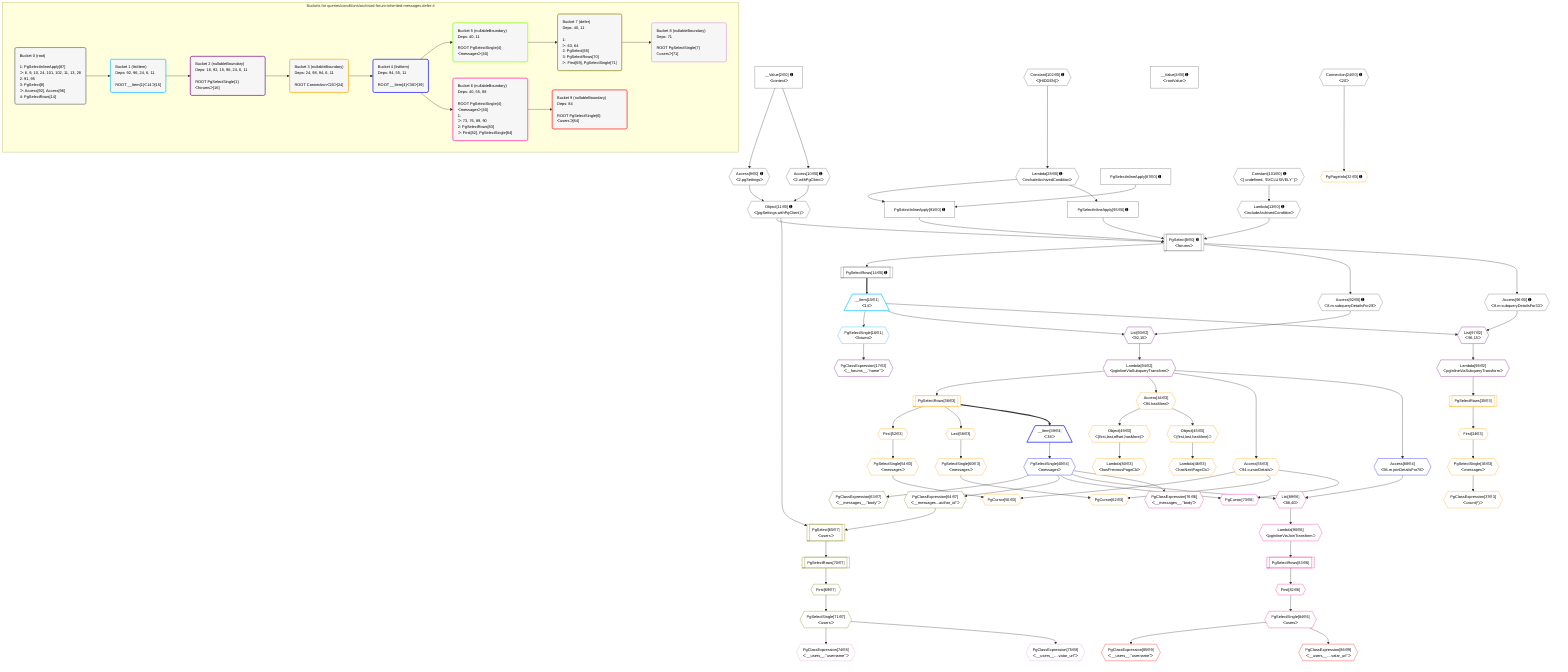 %%{init: {'themeVariables': { 'fontSize': '12px'}}}%%
graph TD
    classDef path fill:#eee,stroke:#000,color:#000
    classDef plan fill:#fff,stroke-width:1px,color:#000
    classDef itemplan fill:#fff,stroke-width:2px,color:#000
    classDef unbatchedplan fill:#dff,stroke-width:1px,color:#000
    classDef sideeffectplan fill:#fcc,stroke-width:2px,color:#000
    classDef bucket fill:#f6f6f6,color:#000,stroke-width:2px,text-align:left

    subgraph "Buckets for queries/conditions/archived-forum-inherited-messages.defer-4"
    Bucket0("Bucket 0 (root)<br /><br />1: PgSelectInlineApply[87]<br />ᐳ: 6, 9, 10, 24, 101, 102, 11, 13, 28<br />2: 91, 95<br />3: PgSelect[8]<br />ᐳ: Access[92], Access[96]<br />4: PgSelectRows[14]"):::bucket
    Bucket1("Bucket 1 (listItem)<br />Deps: 92, 96, 24, 6, 11<br /><br />ROOT __Item{1}ᐸ14ᐳ[15]"):::bucket
    Bucket2("Bucket 2 (nullableBoundary)<br />Deps: 16, 92, 15, 96, 24, 6, 11<br /><br />ROOT PgSelectSingle{1}ᐸforumsᐳ[16]"):::bucket
    Bucket3("Bucket 3 (nullableBoundary)<br />Deps: 24, 98, 94, 6, 11<br /><br />ROOT Connectionᐸ20ᐳ[24]"):::bucket
    Bucket4("Bucket 4 (listItem)<br />Deps: 94, 55, 11<br /><br />ROOT __Item{4}ᐸ38ᐳ[39]"):::bucket
    Bucket5("Bucket 5 (nullableBoundary)<br />Deps: 40, 11<br /><br />ROOT PgSelectSingle{4}ᐸmessagesᐳ[40]"):::bucket
    Bucket6("Bucket 6 (nullableBoundary)<br />Deps: 40, 55, 88<br /><br />ROOT PgSelectSingle{4}ᐸmessagesᐳ[40]<br />1: <br />ᐳ: 73, 76, 89, 90<br />2: PgSelectRows[83]<br />ᐳ: First[82], PgSelectSingle[84]"):::bucket
    Bucket7("Bucket 7 (defer)<br />Deps: 40, 11<br /><br />1: <br />ᐳ: 63, 64<br />2: PgSelect[65]<br />3: PgSelectRows[70]<br />ᐳ: First[69], PgSelectSingle[71]"):::bucket
    Bucket8("Bucket 8 (nullableBoundary)<br />Deps: 71<br /><br />ROOT PgSelectSingle{7}ᐸusersᐳ[71]"):::bucket
    Bucket9("Bucket 9 (nullableBoundary)<br />Deps: 84<br /><br />ROOT PgSelectSingle{6}ᐸusersᐳ[84]"):::bucket
    end
    Bucket0 --> Bucket1
    Bucket1 --> Bucket2
    Bucket2 --> Bucket3
    Bucket3 --> Bucket4
    Bucket4 --> Bucket5 & Bucket6
    Bucket5 --> Bucket7
    Bucket6 --> Bucket9
    Bucket7 --> Bucket8

    %% plan dependencies
    PgSelect8[["PgSelect[8∈0] ➊<br />ᐸforumsᐳ"]]:::plan
    Object11{{"Object[11∈0] ➊<br />ᐸ{pgSettings,withPgClient}ᐳ"}}:::plan
    Lambda13{{"Lambda[13∈0] ➊<br />ᐸincludeArchivedConditionᐳ"}}:::plan
    PgSelectInlineApply91["PgSelectInlineApply[91∈0] ➊"]:::plan
    PgSelectInlineApply95["PgSelectInlineApply[95∈0] ➊"]:::plan
    Object11 & Lambda13 & PgSelectInlineApply91 & PgSelectInlineApply95 --> PgSelect8
    Access9{{"Access[9∈0] ➊<br />ᐸ2.pgSettingsᐳ"}}:::plan
    Access10{{"Access[10∈0] ➊<br />ᐸ2.withPgClientᐳ"}}:::plan
    Access9 & Access10 --> Object11
    Lambda28{{"Lambda[28∈0] ➊<br />ᐸincludeArchivedConditionᐳ"}}:::plan
    PgSelectInlineApply87["PgSelectInlineApply[87∈0] ➊"]:::plan
    Lambda28 & PgSelectInlineApply87 --> PgSelectInlineApply91
    __Value2["__Value[2∈0] ➊<br />ᐸcontextᐳ"]:::plan
    __Value2 --> Access9
    __Value2 --> Access10
    Constant101{{"Constant[101∈0] ➊<br />ᐸ[ undefined, 'EXCLUSIVELY' ]ᐳ"}}:::plan
    Constant101 --> Lambda13
    PgSelectRows14[["PgSelectRows[14∈0] ➊"]]:::plan
    PgSelect8 --> PgSelectRows14
    Constant102{{"Constant[102∈0] ➊<br />ᐸ[HIDDEN]ᐳ"}}:::plan
    Constant102 --> Lambda28
    Access92{{"Access[92∈0] ➊<br />ᐸ8.m.subqueryDetailsFor29ᐳ"}}:::plan
    PgSelect8 --> Access92
    Lambda28 --> PgSelectInlineApply95
    Access96{{"Access[96∈0] ➊<br />ᐸ8.m.subqueryDetailsFor33ᐳ"}}:::plan
    PgSelect8 --> Access96
    __Value4["__Value[4∈0] ➊<br />ᐸrootValueᐳ"]:::plan
    Connection24{{"Connection[24∈0] ➊<br />ᐸ20ᐳ"}}:::plan
    __Item15[/"__Item[15∈1]<br />ᐸ14ᐳ"\]:::itemplan
    PgSelectRows14 ==> __Item15
    PgSelectSingle16{{"PgSelectSingle[16∈1]<br />ᐸforumsᐳ"}}:::plan
    __Item15 --> PgSelectSingle16
    List93{{"List[93∈2]<br />ᐸ92,15ᐳ"}}:::plan
    Access92 & __Item15 --> List93
    List97{{"List[97∈2]<br />ᐸ96,15ᐳ"}}:::plan
    Access96 & __Item15 --> List97
    PgClassExpression17{{"PgClassExpression[17∈2]<br />ᐸ__forums__.”name”ᐳ"}}:::plan
    PgSelectSingle16 --> PgClassExpression17
    Lambda94{{"Lambda[94∈2]<br />ᐸpgInlineViaSubqueryTransformᐳ"}}:::plan
    List93 --> Lambda94
    Lambda98{{"Lambda[98∈2]<br />ᐸpgInlineViaSubqueryTransformᐳ"}}:::plan
    List97 --> Lambda98
    Object49{{"Object[49∈3]<br />ᐸ{first,last,offset,hasMore}ᐳ"}}:::plan
    Access44{{"Access[44∈3]<br />ᐸ94.hasMoreᐳ"}}:::plan
    Access44 --> Object49
    Object45{{"Object[45∈3]<br />ᐸ{first,last,hasMore}ᐳ"}}:::plan
    Access44 --> Object45
    PgCursor56{{"PgCursor[56∈3]"}}:::plan
    PgSelectSingle54{{"PgSelectSingle[54∈3]<br />ᐸmessagesᐳ"}}:::plan
    Access55{{"Access[55∈3]<br />ᐸ94.cursorDetailsᐳ"}}:::plan
    PgSelectSingle54 & Access55 --> PgCursor56
    PgCursor62{{"PgCursor[62∈3]"}}:::plan
    PgSelectSingle60{{"PgSelectSingle[60∈3]<br />ᐸmessagesᐳ"}}:::plan
    PgSelectSingle60 & Access55 --> PgCursor62
    PgPageInfo32{{"PgPageInfo[32∈3] ➊"}}:::plan
    Connection24 --> PgPageInfo32
    First34{{"First[34∈3]"}}:::plan
    PgSelectRows35[["PgSelectRows[35∈3]"]]:::plan
    PgSelectRows35 --> First34
    Lambda98 --> PgSelectRows35
    PgSelectSingle36{{"PgSelectSingle[36∈3]<br />ᐸmessagesᐳ"}}:::plan
    First34 --> PgSelectSingle36
    PgClassExpression37{{"PgClassExpression[37∈3]<br />ᐸcount(*)ᐳ"}}:::plan
    PgSelectSingle36 --> PgClassExpression37
    PgSelectRows38[["PgSelectRows[38∈3]"]]:::plan
    Lambda94 --> PgSelectRows38
    Lambda94 --> Access44
    Lambda46{{"Lambda[46∈3]<br />ᐸhasNextPageCbᐳ"}}:::plan
    Object45 --> Lambda46
    Lambda50{{"Lambda[50∈3]<br />ᐸhasPreviousPageCbᐳ"}}:::plan
    Object49 --> Lambda50
    First52{{"First[52∈3]"}}:::plan
    PgSelectRows38 --> First52
    First52 --> PgSelectSingle54
    Lambda94 --> Access55
    Last58{{"Last[58∈3]"}}:::plan
    PgSelectRows38 --> Last58
    Last58 --> PgSelectSingle60
    __Item39[/"__Item[39∈4]<br />ᐸ38ᐳ"\]:::itemplan
    PgSelectRows38 ==> __Item39
    PgSelectSingle40{{"PgSelectSingle[40∈4]<br />ᐸmessagesᐳ"}}:::plan
    __Item39 --> PgSelectSingle40
    Access88{{"Access[88∈4]<br />ᐸ94.m.joinDetailsFor78ᐳ"}}:::plan
    Lambda94 --> Access88
    PgSelect65[["PgSelect[65∈7]<br />ᐸusersᐳ"]]:::plan
    PgClassExpression64{{"PgClassExpression[64∈7]<br />ᐸ__messages...author_id”ᐳ"}}:::plan
    Object11 & PgClassExpression64 --> PgSelect65
    PgClassExpression63{{"PgClassExpression[63∈7]<br />ᐸ__messages__.”body”ᐳ"}}:::plan
    PgSelectSingle40 --> PgClassExpression63
    PgSelectSingle40 --> PgClassExpression64
    First69{{"First[69∈7]"}}:::plan
    PgSelectRows70[["PgSelectRows[70∈7]"]]:::plan
    PgSelectRows70 --> First69
    PgSelect65 --> PgSelectRows70
    PgSelectSingle71{{"PgSelectSingle[71∈7]<br />ᐸusersᐳ"}}:::plan
    First69 --> PgSelectSingle71
    PgClassExpression74{{"PgClassExpression[74∈8]<br />ᐸ__users__.”username”ᐳ"}}:::plan
    PgSelectSingle71 --> PgClassExpression74
    PgClassExpression75{{"PgClassExpression[75∈8]<br />ᐸ__users__....vatar_url”ᐳ"}}:::plan
    PgSelectSingle71 --> PgClassExpression75
    PgCursor73{{"PgCursor[73∈6]"}}:::plan
    PgSelectSingle40 & Access55 --> PgCursor73
    List89{{"List[89∈6]<br />ᐸ88,40ᐳ"}}:::plan
    Access88 & PgSelectSingle40 --> List89
    PgClassExpression76{{"PgClassExpression[76∈6]<br />ᐸ__messages__.”body”ᐳ"}}:::plan
    PgSelectSingle40 --> PgClassExpression76
    First82{{"First[82∈6]"}}:::plan
    PgSelectRows83[["PgSelectRows[83∈6]"]]:::plan
    PgSelectRows83 --> First82
    Lambda90{{"Lambda[90∈6]<br />ᐸpgInlineViaJoinTransformᐳ"}}:::plan
    Lambda90 --> PgSelectRows83
    PgSelectSingle84{{"PgSelectSingle[84∈6]<br />ᐸusersᐳ"}}:::plan
    First82 --> PgSelectSingle84
    List89 --> Lambda90
    PgClassExpression85{{"PgClassExpression[85∈9]<br />ᐸ__users__.”username”ᐳ"}}:::plan
    PgSelectSingle84 --> PgClassExpression85
    PgClassExpression86{{"PgClassExpression[86∈9]<br />ᐸ__users__....vatar_url”ᐳ"}}:::plan
    PgSelectSingle84 --> PgClassExpression86

    %% define steps
    classDef bucket0 stroke:#696969
    class Bucket0,__Value2,__Value4,PgSelect8,Access9,Access10,Object11,Lambda13,PgSelectRows14,Connection24,Lambda28,PgSelectInlineApply87,PgSelectInlineApply91,Access92,PgSelectInlineApply95,Access96,Constant101,Constant102 bucket0
    classDef bucket1 stroke:#00bfff
    class Bucket1,__Item15,PgSelectSingle16 bucket1
    classDef bucket2 stroke:#7f007f
    class Bucket2,PgClassExpression17,List93,Lambda94,List97,Lambda98 bucket2
    classDef bucket3 stroke:#ffa500
    class Bucket3,PgPageInfo32,First34,PgSelectRows35,PgSelectSingle36,PgClassExpression37,PgSelectRows38,Access44,Object45,Lambda46,Object49,Lambda50,First52,PgSelectSingle54,Access55,PgCursor56,Last58,PgSelectSingle60,PgCursor62 bucket3
    classDef bucket4 stroke:#0000ff
    class Bucket4,__Item39,PgSelectSingle40,Access88 bucket4
    classDef bucket5 stroke:#7fff00
    class Bucket5 bucket5
    classDef bucket6 stroke:#ff1493
    class Bucket6,PgCursor73,PgClassExpression76,First82,PgSelectRows83,PgSelectSingle84,List89,Lambda90 bucket6
    classDef bucket7 stroke:#808000
    class Bucket7,PgClassExpression63,PgClassExpression64,PgSelect65,First69,PgSelectRows70,PgSelectSingle71 bucket7
    classDef bucket8 stroke:#dda0dd
    class Bucket8,PgClassExpression74,PgClassExpression75 bucket8
    classDef bucket9 stroke:#ff0000
    class Bucket9,PgClassExpression85,PgClassExpression86 bucket9